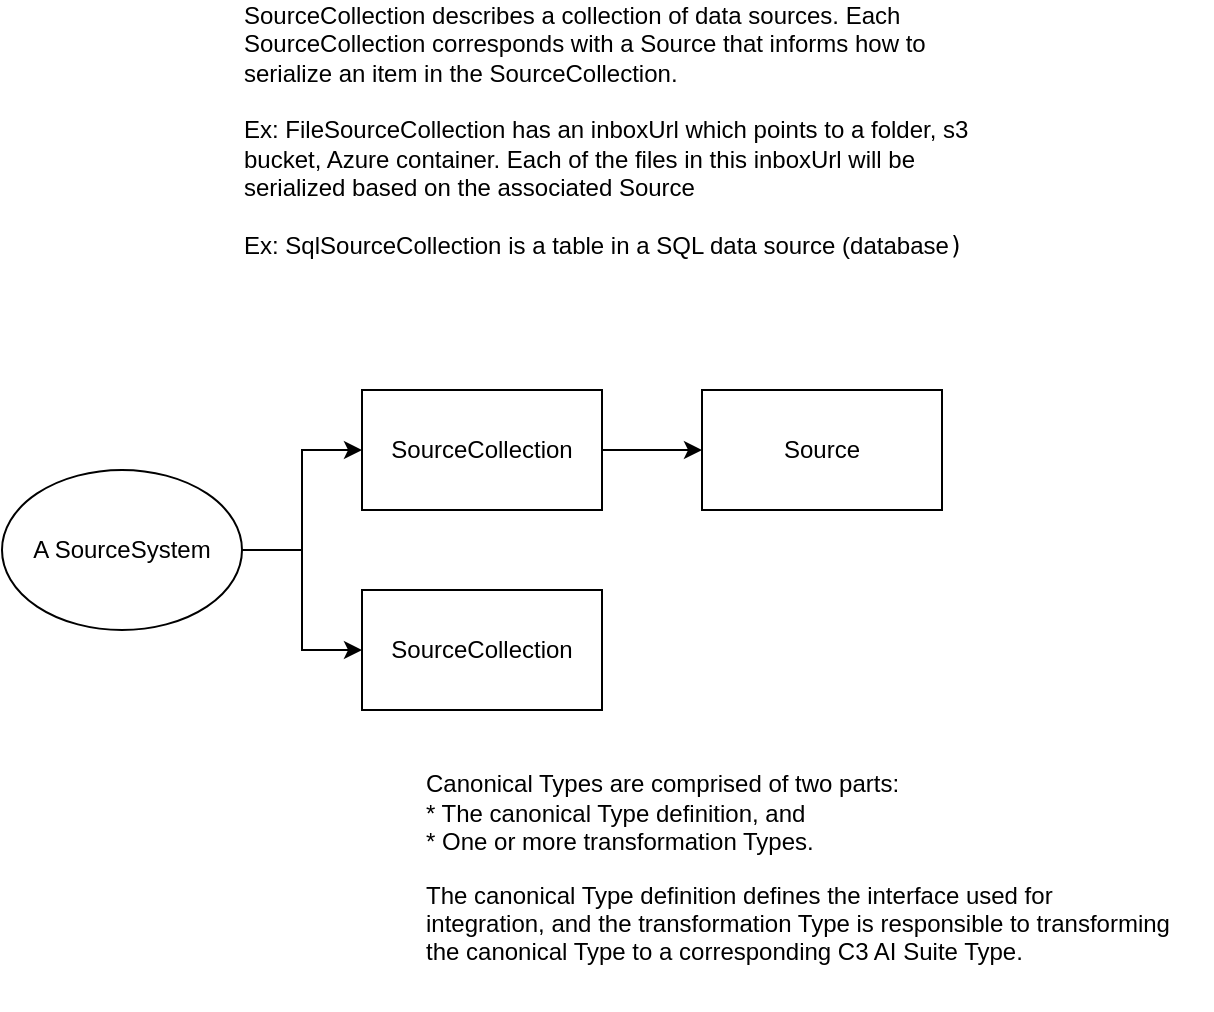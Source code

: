 <mxfile version="15.0.2" type="github">
  <diagram id="pvR70iSJ0H7R-v6CIDdV" name="Page-1">
    <mxGraphModel dx="934" dy="619" grid="1" gridSize="10" guides="1" tooltips="1" connect="1" arrows="1" fold="1" page="1" pageScale="1" pageWidth="850" pageHeight="1100" math="0" shadow="0">
      <root>
        <mxCell id="0" />
        <mxCell id="1" parent="0" />
        <mxCell id="1ysjTi8co_--tbsCxDWm-5" style="edgeStyle=orthogonalEdgeStyle;rounded=0;orthogonalLoop=1;jettySize=auto;html=1;exitX=1;exitY=0.5;exitDx=0;exitDy=0;entryX=0;entryY=0.5;entryDx=0;entryDy=0;" parent="1" source="1ysjTi8co_--tbsCxDWm-1" target="1ysjTi8co_--tbsCxDWm-2" edge="1">
          <mxGeometry relative="1" as="geometry" />
        </mxCell>
        <mxCell id="1ysjTi8co_--tbsCxDWm-6" style="edgeStyle=orthogonalEdgeStyle;rounded=0;orthogonalLoop=1;jettySize=auto;html=1;exitX=1;exitY=0.5;exitDx=0;exitDy=0;entryX=0;entryY=0.5;entryDx=0;entryDy=0;" parent="1" source="1ysjTi8co_--tbsCxDWm-1" target="1ysjTi8co_--tbsCxDWm-3" edge="1">
          <mxGeometry relative="1" as="geometry" />
        </mxCell>
        <mxCell id="1ysjTi8co_--tbsCxDWm-1" value="A SourceSystem" style="ellipse;whiteSpace=wrap;html=1;" parent="1" vertex="1">
          <mxGeometry x="60" y="250" width="120" height="80" as="geometry" />
        </mxCell>
        <mxCell id="PUcVz5PIOkl4JO5Sf_en-2" value="" style="edgeStyle=orthogonalEdgeStyle;rounded=0;orthogonalLoop=1;jettySize=auto;html=1;" edge="1" parent="1" source="1ysjTi8co_--tbsCxDWm-2" target="PUcVz5PIOkl4JO5Sf_en-1">
          <mxGeometry relative="1" as="geometry" />
        </mxCell>
        <mxCell id="1ysjTi8co_--tbsCxDWm-2" value="SourceCollection" style="rounded=0;whiteSpace=wrap;html=1;" parent="1" vertex="1">
          <mxGeometry x="240" y="210" width="120" height="60" as="geometry" />
        </mxCell>
        <mxCell id="1ysjTi8co_--tbsCxDWm-3" value="SourceCollection" style="rounded=0;whiteSpace=wrap;html=1;" parent="1" vertex="1">
          <mxGeometry x="240" y="310" width="120" height="60" as="geometry" />
        </mxCell>
        <mxCell id="1ysjTi8co_--tbsCxDWm-7" value="&lt;div align=&quot;left&quot;&gt;SourceCollection describes a collection of data sources. Each SourceCollection corresponds with a Source that informs how to serialize an item in the SourceCollection. &lt;br&gt;&lt;/div&gt;&lt;div align=&quot;left&quot;&gt;&lt;br&gt;&lt;/div&gt;&lt;div align=&quot;left&quot;&gt;Ex: FileSourceCollection has an inboxUrl which points to a folder, s3 bucket, Azure container. Each of the files in this inboxUrl will be serialized based on the associated Source&lt;/div&gt;&lt;div align=&quot;left&quot;&gt;&lt;br&gt;&lt;/div&gt;&lt;div align=&quot;left&quot;&gt;Ex: &lt;code&gt;&lt;font face=&quot;Helvetica&quot;&gt;SqlSourceCollection is a table in a SQL data source (database&lt;/font&gt;)&lt;br&gt;&lt;/code&gt;&lt;/div&gt;" style="text;html=1;strokeColor=none;fillColor=none;align=center;verticalAlign=middle;whiteSpace=wrap;rounded=0;" parent="1" vertex="1">
          <mxGeometry x="180" y="20" width="370" height="120" as="geometry" />
        </mxCell>
        <mxCell id="1ysjTi8co_--tbsCxDWm-8" value="Canonical Types are comprised of two parts:&lt;br&gt;&lt;div&gt;* The canonical Type definition, and&lt;/div&gt;&lt;div&gt;* One or more transformation Types.&lt;/div&gt;&lt;p&gt;The canonical Type definition defines the interface used for &lt;br&gt;integration, and the transformation Type is responsible to transforming &lt;br&gt;the canonical Type to a corresponding C3 AI Suite Type.&lt;br&gt;&lt;/p&gt;" style="text;html=1;strokeColor=none;fillColor=none;align=left;verticalAlign=middle;whiteSpace=wrap;rounded=0;" parent="1" vertex="1">
          <mxGeometry x="270" y="390" width="395" height="130" as="geometry" />
        </mxCell>
        <mxCell id="PUcVz5PIOkl4JO5Sf_en-1" value="Source" style="rounded=0;whiteSpace=wrap;html=1;" vertex="1" parent="1">
          <mxGeometry x="410" y="210" width="120" height="60" as="geometry" />
        </mxCell>
      </root>
    </mxGraphModel>
  </diagram>
</mxfile>
